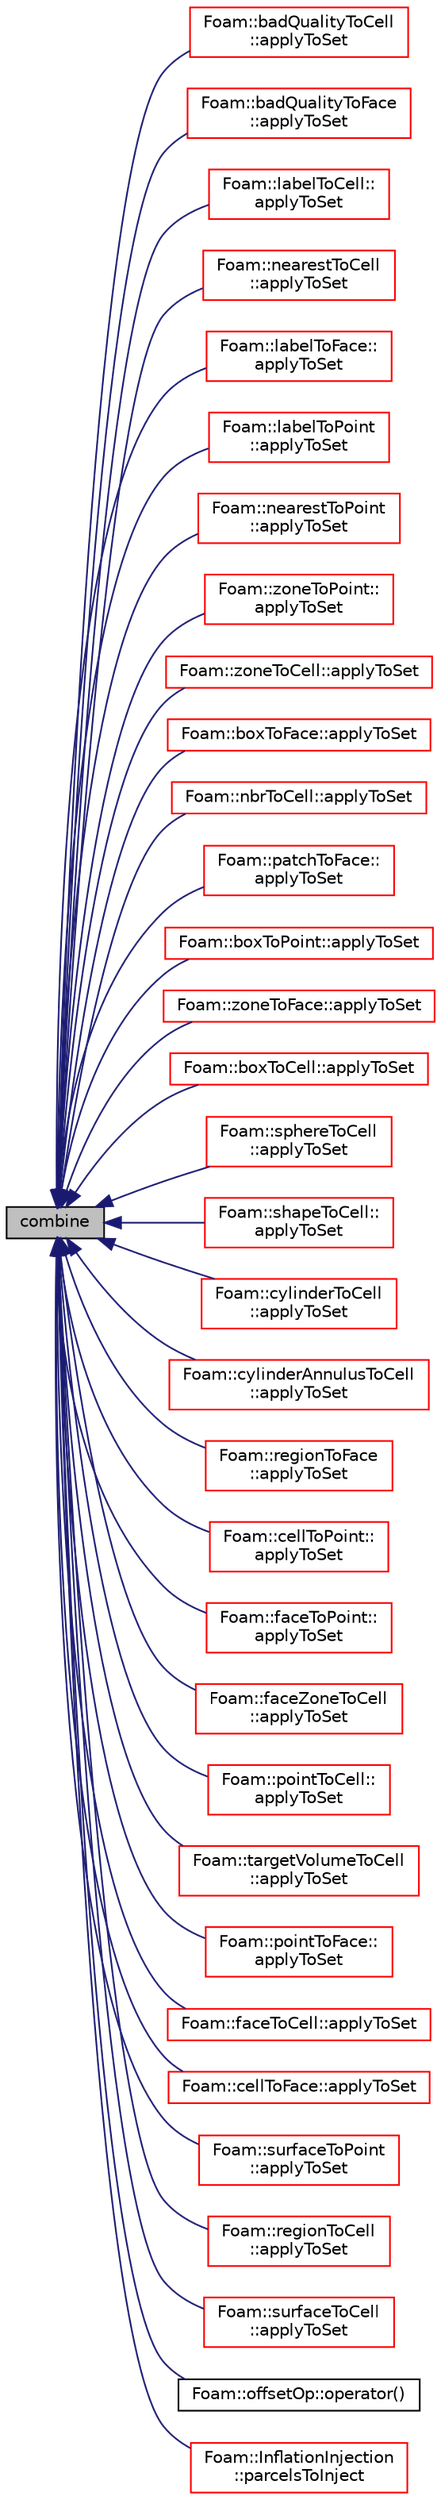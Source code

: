 digraph "combine"
{
  bgcolor="transparent";
  edge [fontname="Helvetica",fontsize="10",labelfontname="Helvetica",labelfontsize="10"];
  node [fontname="Helvetica",fontsize="10",shape=record];
  rankdir="LR";
  Node1 [label="combine",height=0.2,width=0.4,color="black", fillcolor="grey75", style="filled", fontcolor="black"];
  Node1 -> Node2 [dir="back",color="midnightblue",fontsize="10",style="solid",fontname="Helvetica"];
  Node2 [label="Foam::badQualityToCell\l::applyToSet",height=0.2,width=0.4,color="red",URL="$a00094.html#a9209c8f0dadc97abefaea99f168a85ae"];
  Node1 -> Node3 [dir="back",color="midnightblue",fontsize="10",style="solid",fontname="Helvetica"];
  Node3 [label="Foam::badQualityToFace\l::applyToSet",height=0.2,width=0.4,color="red",URL="$a00095.html#a9209c8f0dadc97abefaea99f168a85ae"];
  Node1 -> Node4 [dir="back",color="midnightblue",fontsize="10",style="solid",fontname="Helvetica"];
  Node4 [label="Foam::labelToCell::\lapplyToSet",height=0.2,width=0.4,color="red",URL="$a01278.html#a9209c8f0dadc97abefaea99f168a85ae"];
  Node1 -> Node5 [dir="back",color="midnightblue",fontsize="10",style="solid",fontname="Helvetica"];
  Node5 [label="Foam::nearestToCell\l::applyToSet",height=0.2,width=0.4,color="red",URL="$a01611.html#a9209c8f0dadc97abefaea99f168a85ae"];
  Node1 -> Node6 [dir="back",color="midnightblue",fontsize="10",style="solid",fontname="Helvetica"];
  Node6 [label="Foam::labelToFace::\lapplyToSet",height=0.2,width=0.4,color="red",URL="$a01279.html#a9209c8f0dadc97abefaea99f168a85ae"];
  Node1 -> Node7 [dir="back",color="midnightblue",fontsize="10",style="solid",fontname="Helvetica"];
  Node7 [label="Foam::labelToPoint\l::applyToSet",height=0.2,width=0.4,color="red",URL="$a01280.html#a9209c8f0dadc97abefaea99f168a85ae"];
  Node1 -> Node8 [dir="back",color="midnightblue",fontsize="10",style="solid",fontname="Helvetica"];
  Node8 [label="Foam::nearestToPoint\l::applyToSet",height=0.2,width=0.4,color="red",URL="$a01612.html#a9209c8f0dadc97abefaea99f168a85ae"];
  Node1 -> Node9 [dir="back",color="midnightblue",fontsize="10",style="solid",fontname="Helvetica"];
  Node9 [label="Foam::zoneToPoint::\lapplyToSet",height=0.2,width=0.4,color="red",URL="$a03000.html#a9209c8f0dadc97abefaea99f168a85ae"];
  Node1 -> Node10 [dir="back",color="midnightblue",fontsize="10",style="solid",fontname="Helvetica"];
  Node10 [label="Foam::zoneToCell::applyToSet",height=0.2,width=0.4,color="red",URL="$a02998.html#a9209c8f0dadc97abefaea99f168a85ae"];
  Node1 -> Node11 [dir="back",color="midnightblue",fontsize="10",style="solid",fontname="Helvetica"];
  Node11 [label="Foam::boxToFace::applyToSet",height=0.2,width=0.4,color="red",URL="$a00159.html#a9209c8f0dadc97abefaea99f168a85ae"];
  Node1 -> Node12 [dir="back",color="midnightblue",fontsize="10",style="solid",fontname="Helvetica"];
  Node12 [label="Foam::nbrToCell::applyToSet",height=0.2,width=0.4,color="red",URL="$a01607.html#a9209c8f0dadc97abefaea99f168a85ae"];
  Node1 -> Node13 [dir="back",color="midnightblue",fontsize="10",style="solid",fontname="Helvetica"];
  Node13 [label="Foam::patchToFace::\lapplyToSet",height=0.2,width=0.4,color="red",URL="$a01851.html#a9209c8f0dadc97abefaea99f168a85ae"];
  Node1 -> Node14 [dir="back",color="midnightblue",fontsize="10",style="solid",fontname="Helvetica"];
  Node14 [label="Foam::boxToPoint::applyToSet",height=0.2,width=0.4,color="red",URL="$a00160.html#a9209c8f0dadc97abefaea99f168a85ae"];
  Node1 -> Node15 [dir="back",color="midnightblue",fontsize="10",style="solid",fontname="Helvetica"];
  Node15 [label="Foam::zoneToFace::applyToSet",height=0.2,width=0.4,color="red",URL="$a02999.html#a9209c8f0dadc97abefaea99f168a85ae"];
  Node1 -> Node16 [dir="back",color="midnightblue",fontsize="10",style="solid",fontname="Helvetica"];
  Node16 [label="Foam::boxToCell::applyToSet",height=0.2,width=0.4,color="red",URL="$a00158.html#a9209c8f0dadc97abefaea99f168a85ae"];
  Node1 -> Node17 [dir="back",color="midnightblue",fontsize="10",style="solid",fontname="Helvetica"];
  Node17 [label="Foam::sphereToCell\l::applyToSet",height=0.2,width=0.4,color="red",URL="$a02469.html#a9209c8f0dadc97abefaea99f168a85ae"];
  Node1 -> Node18 [dir="back",color="midnightblue",fontsize="10",style="solid",fontname="Helvetica"];
  Node18 [label="Foam::shapeToCell::\lapplyToSet",height=0.2,width=0.4,color="red",URL="$a02352.html#a9209c8f0dadc97abefaea99f168a85ae"];
  Node1 -> Node19 [dir="back",color="midnightblue",fontsize="10",style="solid",fontname="Helvetica"];
  Node19 [label="Foam::cylinderToCell\l::applyToSet",height=0.2,width=0.4,color="red",URL="$a00500.html#a9209c8f0dadc97abefaea99f168a85ae"];
  Node1 -> Node20 [dir="back",color="midnightblue",fontsize="10",style="solid",fontname="Helvetica"];
  Node20 [label="Foam::cylinderAnnulusToCell\l::applyToSet",height=0.2,width=0.4,color="red",URL="$a00499.html#a9209c8f0dadc97abefaea99f168a85ae"];
  Node1 -> Node21 [dir="back",color="midnightblue",fontsize="10",style="solid",fontname="Helvetica"];
  Node21 [label="Foam::regionToFace\l::applyToSet",height=0.2,width=0.4,color="red",URL="$a02192.html#a9209c8f0dadc97abefaea99f168a85ae"];
  Node1 -> Node22 [dir="back",color="midnightblue",fontsize="10",style="solid",fontname="Helvetica"];
  Node22 [label="Foam::cellToPoint::\lapplyToSet",height=0.2,width=0.4,color="red",URL="$a00240.html#a9209c8f0dadc97abefaea99f168a85ae"];
  Node1 -> Node23 [dir="back",color="midnightblue",fontsize="10",style="solid",fontname="Helvetica"];
  Node23 [label="Foam::faceToPoint::\lapplyToSet",height=0.2,width=0.4,color="red",URL="$a00749.html#a9209c8f0dadc97abefaea99f168a85ae"];
  Node1 -> Node24 [dir="back",color="midnightblue",fontsize="10",style="solid",fontname="Helvetica"];
  Node24 [label="Foam::faceZoneToCell\l::applyToSet",height=0.2,width=0.4,color="red",URL="$a00754.html#a9209c8f0dadc97abefaea99f168a85ae"];
  Node1 -> Node25 [dir="back",color="midnightblue",fontsize="10",style="solid",fontname="Helvetica"];
  Node25 [label="Foam::pointToCell::\lapplyToSet",height=0.2,width=0.4,color="red",URL="$a01938.html#a9209c8f0dadc97abefaea99f168a85ae"];
  Node1 -> Node26 [dir="back",color="midnightblue",fontsize="10",style="solid",fontname="Helvetica"];
  Node26 [label="Foam::targetVolumeToCell\l::applyToSet",height=0.2,width=0.4,color="red",URL="$a02635.html#a9209c8f0dadc97abefaea99f168a85ae"];
  Node1 -> Node27 [dir="back",color="midnightblue",fontsize="10",style="solid",fontname="Helvetica"];
  Node27 [label="Foam::pointToFace::\lapplyToSet",height=0.2,width=0.4,color="red",URL="$a01939.html#a9209c8f0dadc97abefaea99f168a85ae"];
  Node1 -> Node28 [dir="back",color="midnightblue",fontsize="10",style="solid",fontname="Helvetica"];
  Node28 [label="Foam::faceToCell::applyToSet",height=0.2,width=0.4,color="red",URL="$a00746.html#a9209c8f0dadc97abefaea99f168a85ae"];
  Node1 -> Node29 [dir="back",color="midnightblue",fontsize="10",style="solid",fontname="Helvetica"];
  Node29 [label="Foam::cellToFace::applyToSet",height=0.2,width=0.4,color="red",URL="$a00238.html#a9209c8f0dadc97abefaea99f168a85ae"];
  Node1 -> Node30 [dir="back",color="midnightblue",fontsize="10",style="solid",fontname="Helvetica"];
  Node30 [label="Foam::surfaceToPoint\l::applyToSet",height=0.2,width=0.4,color="red",URL="$a02574.html#a9209c8f0dadc97abefaea99f168a85ae"];
  Node1 -> Node31 [dir="back",color="midnightblue",fontsize="10",style="solid",fontname="Helvetica"];
  Node31 [label="Foam::regionToCell\l::applyToSet",height=0.2,width=0.4,color="red",URL="$a02191.html#a9209c8f0dadc97abefaea99f168a85ae"];
  Node1 -> Node32 [dir="back",color="midnightblue",fontsize="10",style="solid",fontname="Helvetica"];
  Node32 [label="Foam::surfaceToCell\l::applyToSet",height=0.2,width=0.4,color="red",URL="$a02573.html#a9209c8f0dadc97abefaea99f168a85ae"];
  Node1 -> Node33 [dir="back",color="midnightblue",fontsize="10",style="solid",fontname="Helvetica"];
  Node33 [label="Foam::offsetOp::operator()",height=0.2,width=0.4,color="black",URL="$a01734.html#aa069b65139bb462d42d3ccc6b01ed089"];
  Node1 -> Node34 [dir="back",color="midnightblue",fontsize="10",style="solid",fontname="Helvetica"];
  Node34 [label="Foam::InflationInjection\l::parcelsToInject",height=0.2,width=0.4,color="red",URL="$a01108.html#a4c4730db6620caeb697dfb15e7ed265a",tooltip="Number of parcels to introduce relative to SOI. "];
}
